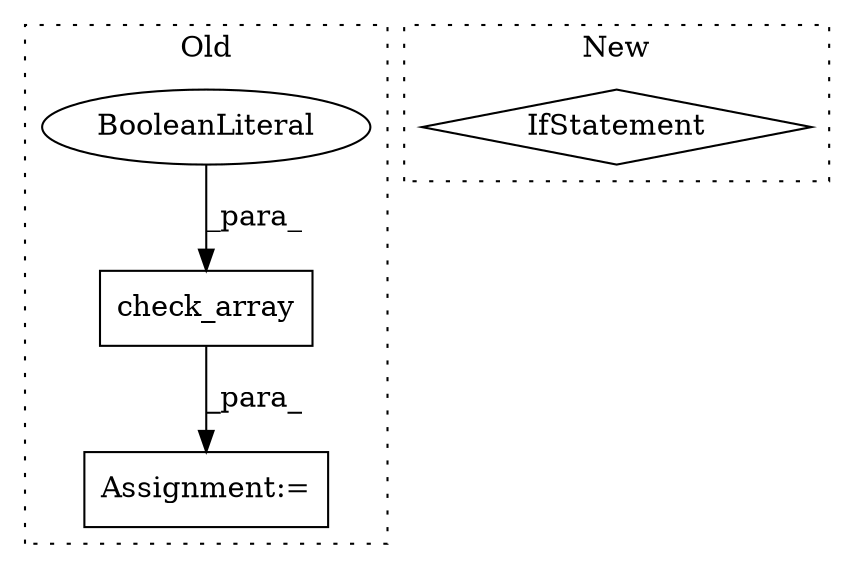 digraph G {
subgraph cluster0 {
1 [label="check_array" a="32" s="2039,2063" l="12,1" shape="box"];
3 [label="BooleanLiteral" a="9" s="2059" l="4" shape="ellipse"];
4 [label="Assignment:=" a="7" s="2038" l="1" shape="box"];
label = "Old";
style="dotted";
}
subgraph cluster1 {
2 [label="IfStatement" a="25" s="1437,1464" l="4,2" shape="diamond"];
label = "New";
style="dotted";
}
1 -> 4 [label="_para_"];
3 -> 1 [label="_para_"];
}